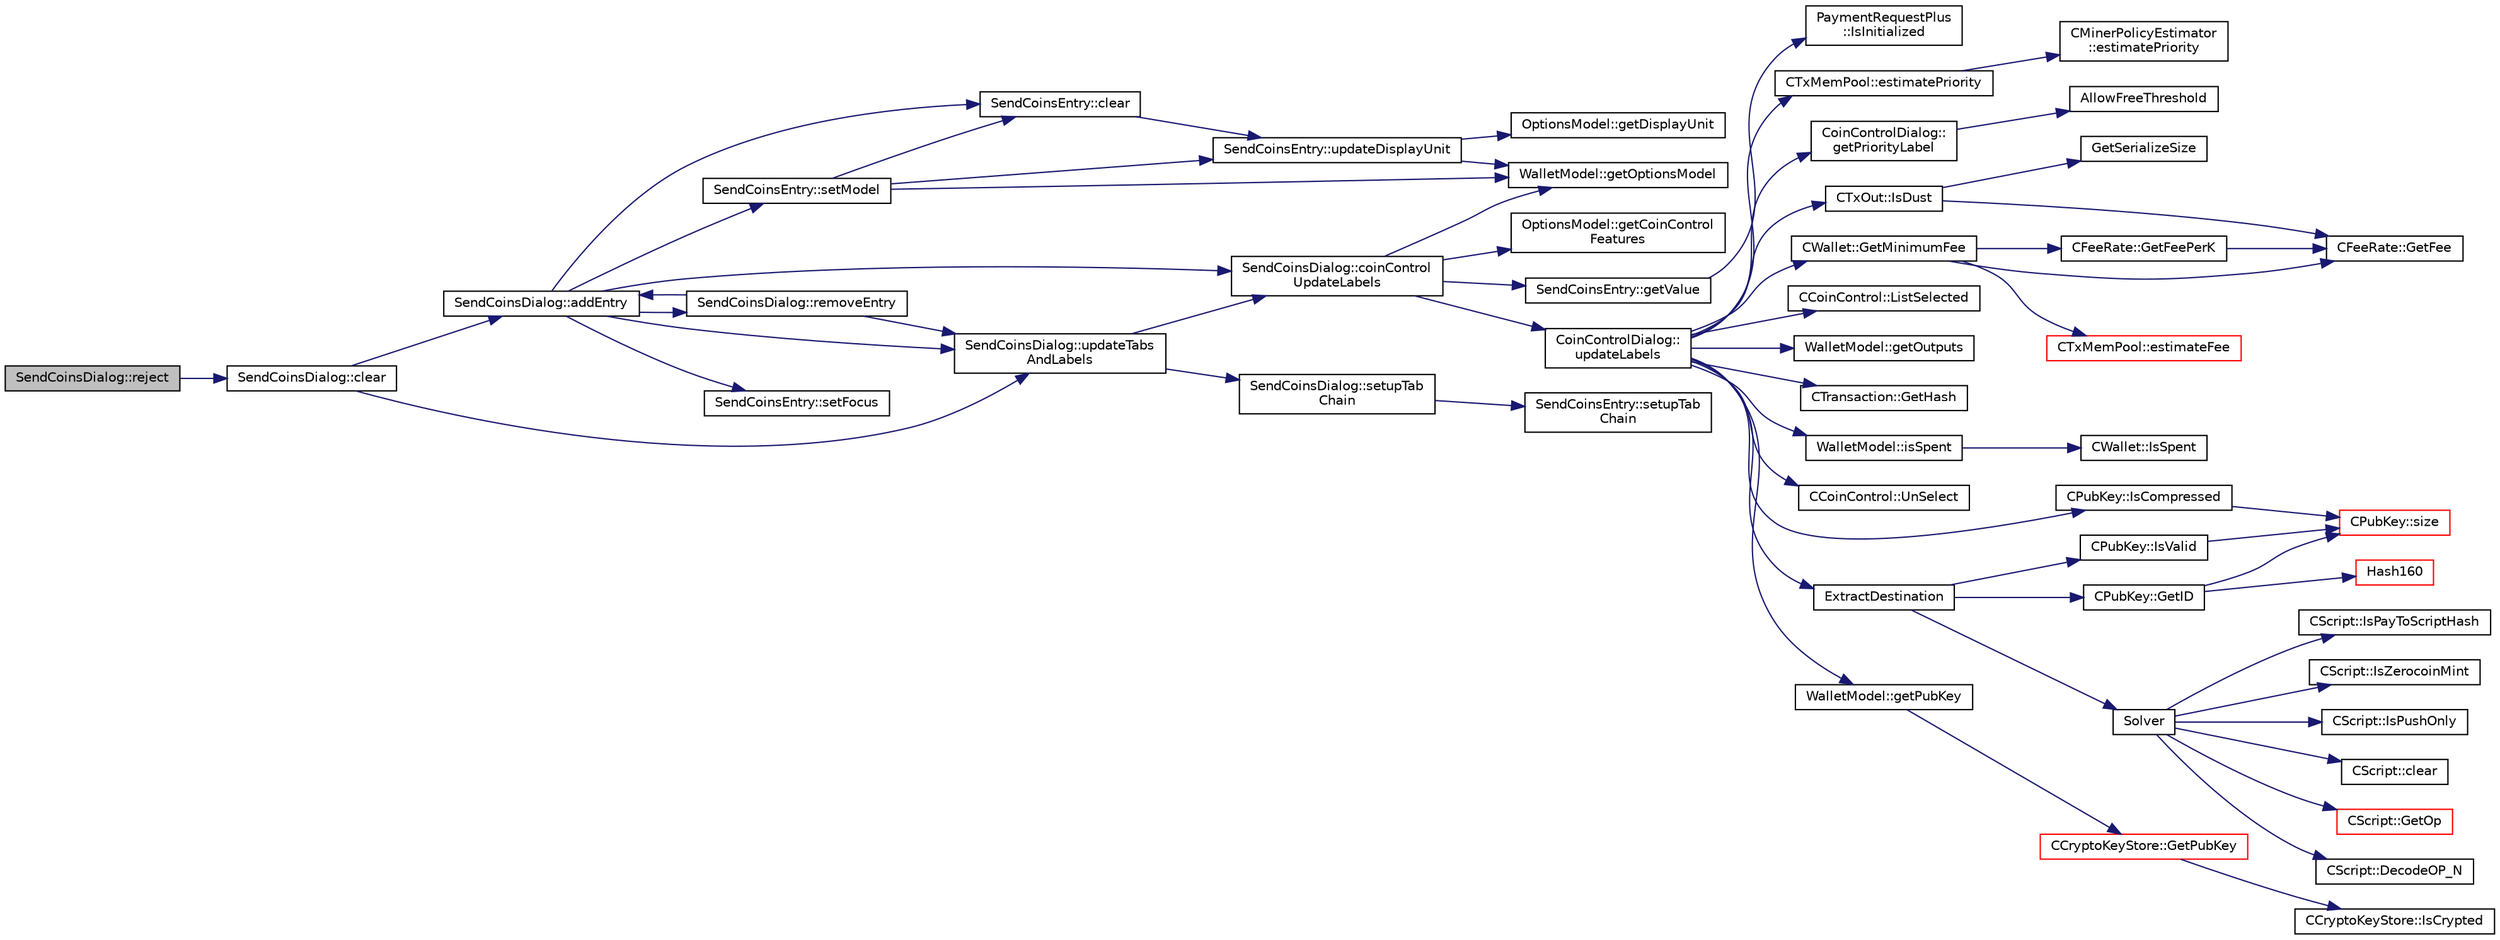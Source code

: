 digraph "SendCoinsDialog::reject"
{
  edge [fontname="Helvetica",fontsize="10",labelfontname="Helvetica",labelfontsize="10"];
  node [fontname="Helvetica",fontsize="10",shape=record];
  rankdir="LR";
  Node1022 [label="SendCoinsDialog::reject",height=0.2,width=0.4,color="black", fillcolor="grey75", style="filled", fontcolor="black"];
  Node1022 -> Node1023 [color="midnightblue",fontsize="10",style="solid",fontname="Helvetica"];
  Node1023 [label="SendCoinsDialog::clear",height=0.2,width=0.4,color="black", fillcolor="white", style="filled",URL="$class_send_coins_dialog.html#a127bddff45f49ff5e6e263efe218ae26"];
  Node1023 -> Node1024 [color="midnightblue",fontsize="10",style="solid",fontname="Helvetica"];
  Node1024 [label="SendCoinsDialog::addEntry",height=0.2,width=0.4,color="black", fillcolor="white", style="filled",URL="$class_send_coins_dialog.html#a3d680a76b967641115c6ff2fa83fb62a"];
  Node1024 -> Node1025 [color="midnightblue",fontsize="10",style="solid",fontname="Helvetica"];
  Node1025 [label="SendCoinsEntry::setModel",height=0.2,width=0.4,color="black", fillcolor="white", style="filled",URL="$class_send_coins_entry.html#a831f8f9a63acd77b7d66d5393e12310b"];
  Node1025 -> Node1026 [color="midnightblue",fontsize="10",style="solid",fontname="Helvetica"];
  Node1026 [label="WalletModel::getOptionsModel",height=0.2,width=0.4,color="black", fillcolor="white", style="filled",URL="$class_wallet_model.html#a96d53e56b3f8f07537ea2523f7a7d300"];
  Node1025 -> Node1027 [color="midnightblue",fontsize="10",style="solid",fontname="Helvetica"];
  Node1027 [label="SendCoinsEntry::updateDisplayUnit",height=0.2,width=0.4,color="black", fillcolor="white", style="filled",URL="$class_send_coins_entry.html#a6ff4bd5b370545bcfd6214e866ee33f3"];
  Node1027 -> Node1026 [color="midnightblue",fontsize="10",style="solid",fontname="Helvetica"];
  Node1027 -> Node1028 [color="midnightblue",fontsize="10",style="solid",fontname="Helvetica"];
  Node1028 [label="OptionsModel::getDisplayUnit",height=0.2,width=0.4,color="black", fillcolor="white", style="filled",URL="$class_options_model.html#a3b6e4d4ef42be3aaba315b8cd14f468e"];
  Node1025 -> Node1029 [color="midnightblue",fontsize="10",style="solid",fontname="Helvetica"];
  Node1029 [label="SendCoinsEntry::clear",height=0.2,width=0.4,color="black", fillcolor="white", style="filled",URL="$class_send_coins_entry.html#abff66fcd456c82144e7a2c410f5082ac"];
  Node1029 -> Node1027 [color="midnightblue",fontsize="10",style="solid",fontname="Helvetica"];
  Node1024 -> Node1030 [color="midnightblue",fontsize="10",style="solid",fontname="Helvetica"];
  Node1030 [label="SendCoinsDialog::removeEntry",height=0.2,width=0.4,color="black", fillcolor="white", style="filled",URL="$class_send_coins_dialog.html#aabd82a79bd2358493f36425f1d62136b"];
  Node1030 -> Node1024 [color="midnightblue",fontsize="10",style="solid",fontname="Helvetica"];
  Node1030 -> Node1031 [color="midnightblue",fontsize="10",style="solid",fontname="Helvetica"];
  Node1031 [label="SendCoinsDialog::updateTabs\lAndLabels",height=0.2,width=0.4,color="black", fillcolor="white", style="filled",URL="$class_send_coins_dialog.html#a3b834c739f7d02d8086a2bf58525c5f0"];
  Node1031 -> Node1032 [color="midnightblue",fontsize="10",style="solid",fontname="Helvetica"];
  Node1032 [label="SendCoinsDialog::setupTab\lChain",height=0.2,width=0.4,color="black", fillcolor="white", style="filled",URL="$class_send_coins_dialog.html#a689658987f2af0896f25bf37bb945d91",tooltip="Set up the tab chain manually, as Qt messes up the tab chain by default in some cases (issue https://..."];
  Node1032 -> Node1033 [color="midnightblue",fontsize="10",style="solid",fontname="Helvetica"];
  Node1033 [label="SendCoinsEntry::setupTab\lChain",height=0.2,width=0.4,color="black", fillcolor="white", style="filled",URL="$class_send_coins_entry.html#aa431a0bf53174b3a012fe224e472bc13",tooltip="Set up the tab chain manually, as Qt messes up the tab chain by default in some cases (issue https://..."];
  Node1031 -> Node1034 [color="midnightblue",fontsize="10",style="solid",fontname="Helvetica"];
  Node1034 [label="SendCoinsDialog::coinControl\lUpdateLabels",height=0.2,width=0.4,color="black", fillcolor="white", style="filled",URL="$class_send_coins_dialog.html#ae4f429aabcaf309aa314b90049be2a74"];
  Node1034 -> Node1026 [color="midnightblue",fontsize="10",style="solid",fontname="Helvetica"];
  Node1034 -> Node1035 [color="midnightblue",fontsize="10",style="solid",fontname="Helvetica"];
  Node1035 [label="OptionsModel::getCoinControl\lFeatures",height=0.2,width=0.4,color="black", fillcolor="white", style="filled",URL="$class_options_model.html#ace6c871068f613aee277e37bfdc988c0"];
  Node1034 -> Node1036 [color="midnightblue",fontsize="10",style="solid",fontname="Helvetica"];
  Node1036 [label="SendCoinsEntry::getValue",height=0.2,width=0.4,color="black", fillcolor="white", style="filled",URL="$class_send_coins_entry.html#af36fb0ed9e2e07079c1a982b31e793c8"];
  Node1036 -> Node1037 [color="midnightblue",fontsize="10",style="solid",fontname="Helvetica"];
  Node1037 [label="PaymentRequestPlus\l::IsInitialized",height=0.2,width=0.4,color="black", fillcolor="white", style="filled",URL="$class_payment_request_plus.html#aa3d8c57af7c7bc4ffbc31da32e5a40a6"];
  Node1034 -> Node1038 [color="midnightblue",fontsize="10",style="solid",fontname="Helvetica"];
  Node1038 [label="CoinControlDialog::\lupdateLabels",height=0.2,width=0.4,color="black", fillcolor="white", style="filled",URL="$class_coin_control_dialog.html#a4fc60e89b097952ff22dc0f9c58c87d9"];
  Node1038 -> Node1039 [color="midnightblue",fontsize="10",style="solid",fontname="Helvetica"];
  Node1039 [label="CTxOut::IsDust",height=0.2,width=0.4,color="black", fillcolor="white", style="filled",URL="$class_c_tx_out.html#ad4440670c7b3a59b46fa44f2f032ded8"];
  Node1039 -> Node1040 [color="midnightblue",fontsize="10",style="solid",fontname="Helvetica"];
  Node1040 [label="GetSerializeSize",height=0.2,width=0.4,color="black", fillcolor="white", style="filled",URL="$serialize_8h.html#a48239e478ae730373d1984fe304ca025"];
  Node1039 -> Node1041 [color="midnightblue",fontsize="10",style="solid",fontname="Helvetica"];
  Node1041 [label="CFeeRate::GetFee",height=0.2,width=0.4,color="black", fillcolor="white", style="filled",URL="$class_c_fee_rate.html#a6a3aef64120ef51ac921318282404b0e"];
  Node1038 -> Node1042 [color="midnightblue",fontsize="10",style="solid",fontname="Helvetica"];
  Node1042 [label="CCoinControl::ListSelected",height=0.2,width=0.4,color="black", fillcolor="white", style="filled",URL="$class_c_coin_control.html#a176b3a32b5f623fe25b8e61ca561422e"];
  Node1038 -> Node1043 [color="midnightblue",fontsize="10",style="solid",fontname="Helvetica"];
  Node1043 [label="WalletModel::getOutputs",height=0.2,width=0.4,color="black", fillcolor="white", style="filled",URL="$class_wallet_model.html#a5237ea4d9724807a05e2944e5ce6f181"];
  Node1038 -> Node1044 [color="midnightblue",fontsize="10",style="solid",fontname="Helvetica"];
  Node1044 [label="CTransaction::GetHash",height=0.2,width=0.4,color="black", fillcolor="white", style="filled",URL="$class_c_transaction.html#a7efd1379de830341417c0bfa23a149aa"];
  Node1038 -> Node1045 [color="midnightblue",fontsize="10",style="solid",fontname="Helvetica"];
  Node1045 [label="WalletModel::isSpent",height=0.2,width=0.4,color="black", fillcolor="white", style="filled",URL="$class_wallet_model.html#acb24dd4388e6daef526667fb365a57b1"];
  Node1045 -> Node1046 [color="midnightblue",fontsize="10",style="solid",fontname="Helvetica"];
  Node1046 [label="CWallet::IsSpent",height=0.2,width=0.4,color="black", fillcolor="white", style="filled",URL="$group__map_wallet.html#ga6adcf1c224ed3c3fe4b0b19f6fca75d8",tooltip="Outpoint is spent if any non-conflicted transaction spends it: "];
  Node1038 -> Node1047 [color="midnightblue",fontsize="10",style="solid",fontname="Helvetica"];
  Node1047 [label="CCoinControl::UnSelect",height=0.2,width=0.4,color="black", fillcolor="white", style="filled",URL="$class_c_coin_control.html#a7f9b8135840df5907bc49a4c5cb19ba4"];
  Node1038 -> Node1048 [color="midnightblue",fontsize="10",style="solid",fontname="Helvetica"];
  Node1048 [label="ExtractDestination",height=0.2,width=0.4,color="black", fillcolor="white", style="filled",URL="$standard_8cpp.html#a951f7e601746ae076afdf3169ecca2fc"];
  Node1048 -> Node1049 [color="midnightblue",fontsize="10",style="solid",fontname="Helvetica"];
  Node1049 [label="Solver",height=0.2,width=0.4,color="black", fillcolor="white", style="filled",URL="$standard_8cpp.html#a6ee6be50bff44464e905680c6fcee6dc",tooltip="Return public keys or hashes from scriptPubKey, for &#39;standard&#39; transaction types. ..."];
  Node1049 -> Node1050 [color="midnightblue",fontsize="10",style="solid",fontname="Helvetica"];
  Node1050 [label="CScript::IsPayToScriptHash",height=0.2,width=0.4,color="black", fillcolor="white", style="filled",URL="$class_c_script.html#a0c3729c606d318923dc06f95d85a0971"];
  Node1049 -> Node1051 [color="midnightblue",fontsize="10",style="solid",fontname="Helvetica"];
  Node1051 [label="CScript::IsZerocoinMint",height=0.2,width=0.4,color="black", fillcolor="white", style="filled",URL="$class_c_script.html#aadeaf93bd9c00abc9e20d082051adac8"];
  Node1049 -> Node1052 [color="midnightblue",fontsize="10",style="solid",fontname="Helvetica"];
  Node1052 [label="CScript::IsPushOnly",height=0.2,width=0.4,color="black", fillcolor="white", style="filled",URL="$class_c_script.html#a090905f875fa5a40e616b319de8e973f",tooltip="Called by IsStandardTx and P2SH/BIP62 VerifyScript (which makes it consensus-critical). "];
  Node1049 -> Node1053 [color="midnightblue",fontsize="10",style="solid",fontname="Helvetica"];
  Node1053 [label="CScript::clear",height=0.2,width=0.4,color="black", fillcolor="white", style="filled",URL="$class_c_script.html#a7b2baf842621f07c4939408acf63377c"];
  Node1049 -> Node1054 [color="midnightblue",fontsize="10",style="solid",fontname="Helvetica"];
  Node1054 [label="CScript::GetOp",height=0.2,width=0.4,color="red", fillcolor="white", style="filled",URL="$class_c_script.html#a94635ed93d8d244ec3acfa83f9ecfe5f"];
  Node1049 -> Node1058 [color="midnightblue",fontsize="10",style="solid",fontname="Helvetica"];
  Node1058 [label="CScript::DecodeOP_N",height=0.2,width=0.4,color="black", fillcolor="white", style="filled",URL="$class_c_script.html#a7f975fca06b3e9a17da8ba23c7647e2e",tooltip="Encode/decode small integers: "];
  Node1048 -> Node1059 [color="midnightblue",fontsize="10",style="solid",fontname="Helvetica"];
  Node1059 [label="CPubKey::IsValid",height=0.2,width=0.4,color="black", fillcolor="white", style="filled",URL="$class_c_pub_key.html#a4fa94293cf8577fd039b9a133f6c7f30"];
  Node1059 -> Node1060 [color="midnightblue",fontsize="10",style="solid",fontname="Helvetica"];
  Node1060 [label="CPubKey::size",height=0.2,width=0.4,color="red", fillcolor="white", style="filled",URL="$class_c_pub_key.html#a6bb28fcf0a5f799c69f5b7269363b309",tooltip="Simple read-only vector-like interface to the pubkey data. "];
  Node1048 -> Node1062 [color="midnightblue",fontsize="10",style="solid",fontname="Helvetica"];
  Node1062 [label="CPubKey::GetID",height=0.2,width=0.4,color="black", fillcolor="white", style="filled",URL="$class_c_pub_key.html#a2675f7e6f72eff68e7a5227289feb021",tooltip="Get the KeyID of this public key (hash of its serialization) "];
  Node1062 -> Node1063 [color="midnightblue",fontsize="10",style="solid",fontname="Helvetica"];
  Node1063 [label="Hash160",height=0.2,width=0.4,color="red", fillcolor="white", style="filled",URL="$hash_8h.html#a4490f70ddae16e9e48460a0416a48a6b",tooltip="Compute the 160-bit hash an object. "];
  Node1062 -> Node1060 [color="midnightblue",fontsize="10",style="solid",fontname="Helvetica"];
  Node1038 -> Node1069 [color="midnightblue",fontsize="10",style="solid",fontname="Helvetica"];
  Node1069 [label="WalletModel::getPubKey",height=0.2,width=0.4,color="black", fillcolor="white", style="filled",URL="$class_wallet_model.html#abe0b4462654768f301d1f758f7907ca2"];
  Node1069 -> Node1070 [color="midnightblue",fontsize="10",style="solid",fontname="Helvetica"];
  Node1070 [label="CCryptoKeyStore::GetPubKey",height=0.2,width=0.4,color="red", fillcolor="white", style="filled",URL="$class_c_crypto_key_store.html#a20b474adfe6900bb36cd4fd6f9c31380"];
  Node1070 -> Node1071 [color="midnightblue",fontsize="10",style="solid",fontname="Helvetica"];
  Node1071 [label="CCryptoKeyStore::IsCrypted",height=0.2,width=0.4,color="black", fillcolor="white", style="filled",URL="$class_c_crypto_key_store.html#acc8fed44366c98fb481333ca6e867088"];
  Node1038 -> Node1078 [color="midnightblue",fontsize="10",style="solid",fontname="Helvetica"];
  Node1078 [label="CPubKey::IsCompressed",height=0.2,width=0.4,color="black", fillcolor="white", style="filled",URL="$class_c_pub_key.html#a25f8b70340ad20ddab0f80ec4cee9396",tooltip="Check whether this is a compressed public key. "];
  Node1078 -> Node1060 [color="midnightblue",fontsize="10",style="solid",fontname="Helvetica"];
  Node1038 -> Node1079 [color="midnightblue",fontsize="10",style="solid",fontname="Helvetica"];
  Node1079 [label="CTxMemPool::estimatePriority",height=0.2,width=0.4,color="black", fillcolor="white", style="filled",URL="$class_c_tx_mem_pool.html#a225378304025c093d2dc5fcb754ade3b",tooltip="Estimate priority needed to get into the next nBlocks. "];
  Node1079 -> Node1080 [color="midnightblue",fontsize="10",style="solid",fontname="Helvetica"];
  Node1080 [label="CMinerPolicyEstimator\l::estimatePriority",height=0.2,width=0.4,color="black", fillcolor="white", style="filled",URL="$class_c_miner_policy_estimator.html#ae9bb4813622680e6e3b48ea8c0ce41b6"];
  Node1038 -> Node1081 [color="midnightblue",fontsize="10",style="solid",fontname="Helvetica"];
  Node1081 [label="CoinControlDialog::\lgetPriorityLabel",height=0.2,width=0.4,color="black", fillcolor="white", style="filled",URL="$class_coin_control_dialog.html#a82c553c068d383edb52e2c239642d8e4"];
  Node1081 -> Node1082 [color="midnightblue",fontsize="10",style="solid",fontname="Helvetica"];
  Node1082 [label="AllowFreeThreshold",height=0.2,width=0.4,color="black", fillcolor="white", style="filled",URL="$txmempool_8h.html#a51bd4734f99121bdc24323fd5aebacc3"];
  Node1038 -> Node1083 [color="midnightblue",fontsize="10",style="solid",fontname="Helvetica"];
  Node1083 [label="CWallet::GetMinimumFee",height=0.2,width=0.4,color="black", fillcolor="white", style="filled",URL="$group___actions.html#ga64a76474added26d9fbf904b5dd978a8"];
  Node1083 -> Node1041 [color="midnightblue",fontsize="10",style="solid",fontname="Helvetica"];
  Node1083 -> Node1084 [color="midnightblue",fontsize="10",style="solid",fontname="Helvetica"];
  Node1084 [label="CFeeRate::GetFeePerK",height=0.2,width=0.4,color="black", fillcolor="white", style="filled",URL="$class_c_fee_rate.html#ac772be79983433d442d6b871d2fb6e11"];
  Node1084 -> Node1041 [color="midnightblue",fontsize="10",style="solid",fontname="Helvetica"];
  Node1083 -> Node1085 [color="midnightblue",fontsize="10",style="solid",fontname="Helvetica"];
  Node1085 [label="CTxMemPool::estimateFee",height=0.2,width=0.4,color="red", fillcolor="white", style="filled",URL="$class_c_tx_mem_pool.html#a32dd66c128330aed86865c8a61857c6c",tooltip="Estimate fee rate needed to get into the next nBlocks. "];
  Node1024 -> Node1034 [color="midnightblue",fontsize="10",style="solid",fontname="Helvetica"];
  Node1024 -> Node1031 [color="midnightblue",fontsize="10",style="solid",fontname="Helvetica"];
  Node1024 -> Node1029 [color="midnightblue",fontsize="10",style="solid",fontname="Helvetica"];
  Node1024 -> Node1087 [color="midnightblue",fontsize="10",style="solid",fontname="Helvetica"];
  Node1087 [label="SendCoinsEntry::setFocus",height=0.2,width=0.4,color="black", fillcolor="white", style="filled",URL="$class_send_coins_entry.html#a0dcb8720f234165b37f8b45b035320cc"];
  Node1023 -> Node1031 [color="midnightblue",fontsize="10",style="solid",fontname="Helvetica"];
}
